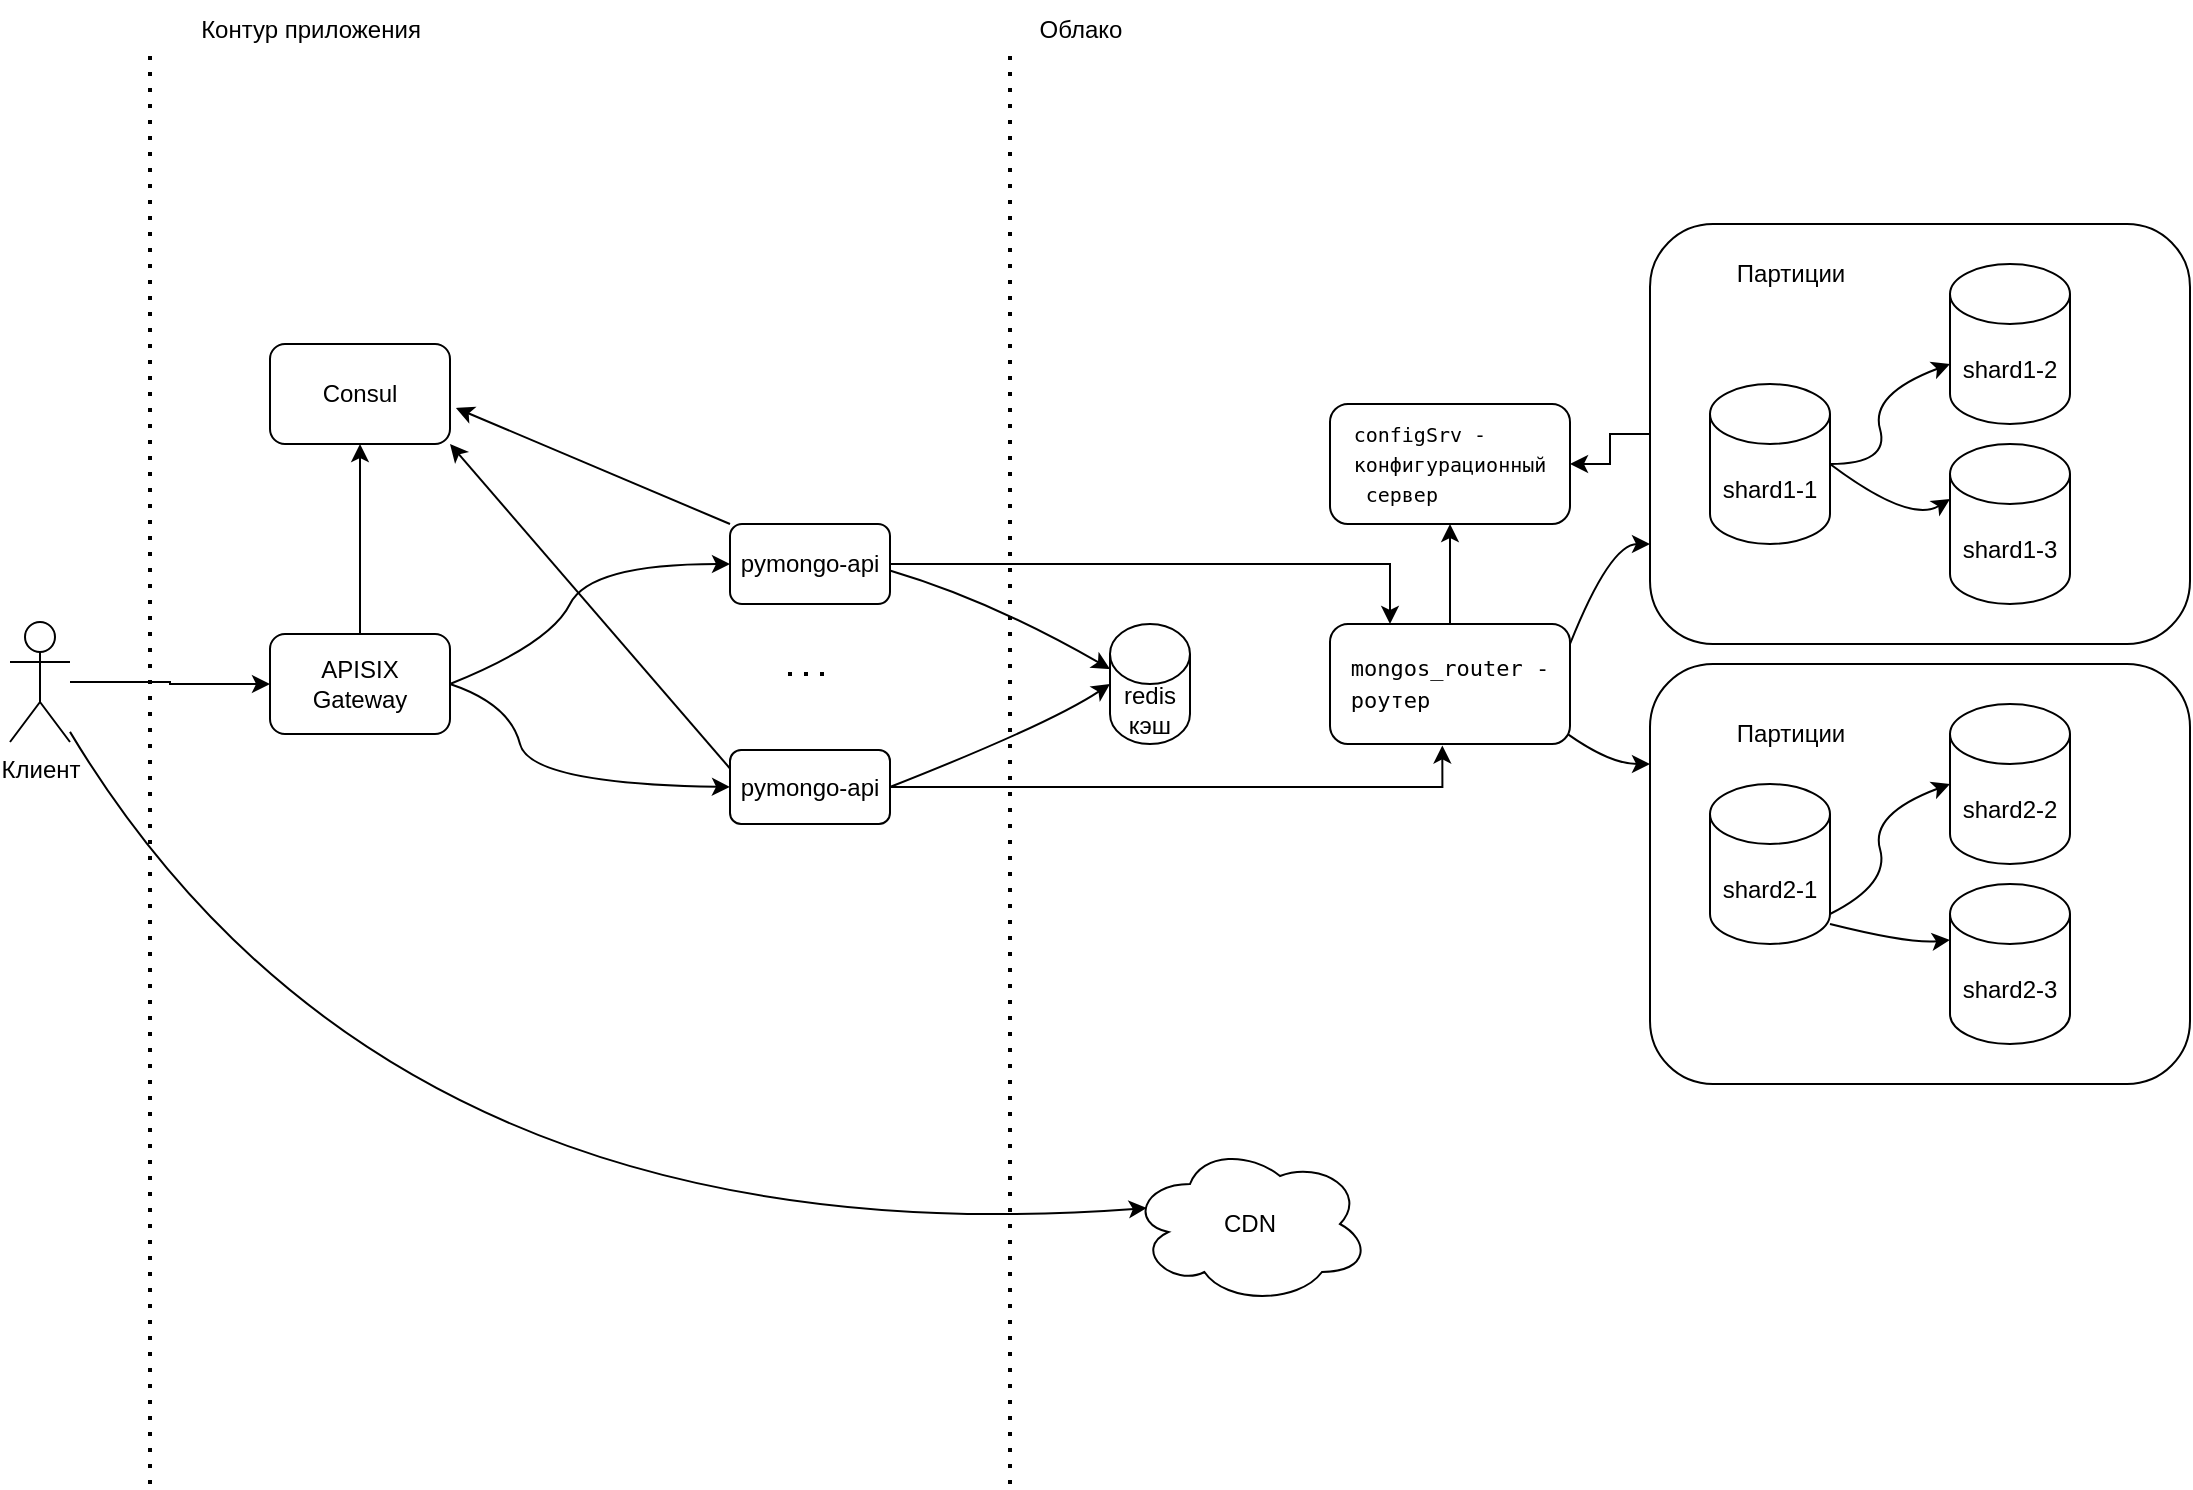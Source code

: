 <mxfile version="24.7.13">
  <diagram name="Page-1" id="-H_mtQnk-PTXWXPvYvuk">
    <mxGraphModel dx="1360" dy="1203" grid="1" gridSize="10" guides="1" tooltips="1" connect="1" arrows="1" fold="1" page="1" pageScale="1" pageWidth="1169" pageHeight="827" math="0" shadow="0">
      <root>
        <mxCell id="0" />
        <mxCell id="1" parent="0" />
        <mxCell id="8cPuCwgMG0-DC93ZxVvM-23" value="" style="rounded=1;whiteSpace=wrap;html=1;" vertex="1" parent="1">
          <mxGeometry x="880" y="380" width="270" height="210" as="geometry" />
        </mxCell>
        <mxCell id="8cPuCwgMG0-DC93ZxVvM-24" value="" style="edgeStyle=orthogonalEdgeStyle;rounded=0;orthogonalLoop=1;jettySize=auto;html=1;" edge="1" parent="1" source="8cPuCwgMG0-DC93ZxVvM-22" target="8cPuCwgMG0-DC93ZxVvM-2">
          <mxGeometry relative="1" as="geometry" />
        </mxCell>
        <mxCell id="8cPuCwgMG0-DC93ZxVvM-22" value="" style="rounded=1;whiteSpace=wrap;html=1;align=left;" vertex="1" parent="1">
          <mxGeometry x="880" y="160" width="270" height="210" as="geometry" />
        </mxCell>
        <mxCell id="zA23MoTUsTF4_91t8viU-3" value="pymongo-api" style="rounded=1;whiteSpace=wrap;html=1;" parent="1" vertex="1">
          <mxGeometry x="420" y="423" width="80" height="37" as="geometry" />
        </mxCell>
        <mxCell id="zA23MoTUsTF4_91t8viU-4" style="edgeStyle=orthogonalEdgeStyle;rounded=0;orthogonalLoop=1;jettySize=auto;html=1;exitX=1;exitY=0.5;exitDx=0;exitDy=0;entryX=0.468;entryY=1.012;entryDx=0;entryDy=0;entryPerimeter=0;" parent="1" source="zA23MoTUsTF4_91t8viU-3" target="8cPuCwgMG0-DC93ZxVvM-1" edge="1">
          <mxGeometry relative="1" as="geometry">
            <mxPoint x="720" y="390" as="targetPoint" />
          </mxGeometry>
        </mxCell>
        <mxCell id="8cPuCwgMG0-DC93ZxVvM-1" value="&lt;div style=&quot;text-align: start; background-color: rgb(255, 255, 255); font-size: 11px; line-height: 50%;&quot;&gt;&lt;pre style=&quot;font-family: &amp;quot;JetBrains Mono&amp;quot;, monospace; line-height: 50%;&quot;&gt;mongos_router -&lt;/pre&gt;&lt;pre style=&quot;font-family: &amp;quot;JetBrains Mono&amp;quot;, monospace; line-height: 50%;&quot;&gt;роутер&lt;/pre&gt;&lt;/div&gt;" style="rounded=1;whiteSpace=wrap;html=1;" vertex="1" parent="1">
          <mxGeometry x="720" y="360" width="120" height="60" as="geometry" />
        </mxCell>
        <mxCell id="8cPuCwgMG0-DC93ZxVvM-2" value="&lt;div style=&quot;text-align: start; background-color: rgb(255, 255, 255); font-size: 10px; line-height: 50%;&quot;&gt;&lt;pre style=&quot;font-family: &amp;quot;JetBrains Mono&amp;quot;, monospace; line-height: 50%;&quot;&gt;configSrv -&lt;/pre&gt;&lt;pre style=&quot;font-family: &amp;quot;JetBrains Mono&amp;quot;, monospace; line-height: 50%;&quot;&gt;конфигурационный&lt;/pre&gt;&lt;pre style=&quot;font-family: &amp;quot;JetBrains Mono&amp;quot;, monospace; line-height: 50%;&quot;&gt; сервер&lt;/pre&gt;&lt;/div&gt;" style="rounded=1;whiteSpace=wrap;html=1;" vertex="1" parent="1">
          <mxGeometry x="720" y="250" width="120" height="60" as="geometry" />
        </mxCell>
        <mxCell id="8cPuCwgMG0-DC93ZxVvM-3" value="" style="endArrow=classic;html=1;rounded=0;entryX=0.5;entryY=1;entryDx=0;entryDy=0;" edge="1" parent="1" target="8cPuCwgMG0-DC93ZxVvM-2">
          <mxGeometry width="50" height="50" relative="1" as="geometry">
            <mxPoint x="780" y="360" as="sourcePoint" />
            <mxPoint x="830" y="310" as="targetPoint" />
          </mxGeometry>
        </mxCell>
        <mxCell id="8cPuCwgMG0-DC93ZxVvM-9" value="shard1-1" style="shape=cylinder3;whiteSpace=wrap;html=1;boundedLbl=1;backgroundOutline=1;size=15;" vertex="1" parent="1">
          <mxGeometry x="910" y="240" width="60" height="80" as="geometry" />
        </mxCell>
        <mxCell id="8cPuCwgMG0-DC93ZxVvM-10" value="shard2-1" style="shape=cylinder3;whiteSpace=wrap;html=1;boundedLbl=1;backgroundOutline=1;size=15;" vertex="1" parent="1">
          <mxGeometry x="910" y="440" width="60" height="80" as="geometry" />
        </mxCell>
        <mxCell id="8cPuCwgMG0-DC93ZxVvM-14" value="" style="curved=1;endArrow=classic;html=1;rounded=0;exitX=1;exitY=0.5;exitDx=0;exitDy=0;exitPerimeter=0;" edge="1" parent="1" source="8cPuCwgMG0-DC93ZxVvM-9">
          <mxGeometry width="50" height="50" relative="1" as="geometry">
            <mxPoint x="970" y="295" as="sourcePoint" />
            <mxPoint x="1030" y="230" as="targetPoint" />
            <Array as="points">
              <mxPoint x="1000" y="280" />
              <mxPoint x="990" y="245" />
            </Array>
          </mxGeometry>
        </mxCell>
        <mxCell id="8cPuCwgMG0-DC93ZxVvM-15" value="shard1-2" style="shape=cylinder3;whiteSpace=wrap;html=1;boundedLbl=1;backgroundOutline=1;size=15;" vertex="1" parent="1">
          <mxGeometry x="1030" y="180" width="60" height="80" as="geometry" />
        </mxCell>
        <mxCell id="8cPuCwgMG0-DC93ZxVvM-16" value="" style="curved=1;endArrow=classic;html=1;rounded=0;exitX=1;exitY=0.5;exitDx=0;exitDy=0;exitPerimeter=0;entryX=0;entryY=0;entryDx=0;entryDy=27.5;entryPerimeter=0;" edge="1" parent="1" source="8cPuCwgMG0-DC93ZxVvM-9" target="8cPuCwgMG0-DC93ZxVvM-17">
          <mxGeometry width="50" height="50" relative="1" as="geometry">
            <mxPoint x="980" y="340" as="sourcePoint" />
            <mxPoint x="1040" y="320" as="targetPoint" />
            <Array as="points">
              <mxPoint x="1010" y="310" />
            </Array>
          </mxGeometry>
        </mxCell>
        <mxCell id="8cPuCwgMG0-DC93ZxVvM-17" value="shard1-3" style="shape=cylinder3;whiteSpace=wrap;html=1;boundedLbl=1;backgroundOutline=1;size=15;" vertex="1" parent="1">
          <mxGeometry x="1030" y="270" width="60" height="80" as="geometry" />
        </mxCell>
        <mxCell id="8cPuCwgMG0-DC93ZxVvM-18" value="shard2-2" style="shape=cylinder3;whiteSpace=wrap;html=1;boundedLbl=1;backgroundOutline=1;size=15;" vertex="1" parent="1">
          <mxGeometry x="1030" y="400" width="60" height="80" as="geometry" />
        </mxCell>
        <mxCell id="8cPuCwgMG0-DC93ZxVvM-19" value="shard2-3" style="shape=cylinder3;whiteSpace=wrap;html=1;boundedLbl=1;backgroundOutline=1;size=15;" vertex="1" parent="1">
          <mxGeometry x="1030" y="490" width="60" height="80" as="geometry" />
        </mxCell>
        <mxCell id="8cPuCwgMG0-DC93ZxVvM-20" value="" style="curved=1;endArrow=classic;html=1;rounded=0;" edge="1" parent="1">
          <mxGeometry width="50" height="50" relative="1" as="geometry">
            <mxPoint x="970" y="505" as="sourcePoint" />
            <mxPoint x="1030" y="440" as="targetPoint" />
            <Array as="points">
              <mxPoint x="1000" y="490" />
              <mxPoint x="990" y="455" />
            </Array>
          </mxGeometry>
        </mxCell>
        <mxCell id="8cPuCwgMG0-DC93ZxVvM-21" value="" style="curved=1;endArrow=classic;html=1;rounded=0;exitX=1;exitY=0.5;exitDx=0;exitDy=0;exitPerimeter=0;entryX=0;entryY=0;entryDx=0;entryDy=27.5;entryPerimeter=0;" edge="1" parent="1">
          <mxGeometry width="50" height="50" relative="1" as="geometry">
            <mxPoint x="970" y="510" as="sourcePoint" />
            <mxPoint x="1030" y="518" as="targetPoint" />
            <Array as="points">
              <mxPoint x="1010" y="520" />
            </Array>
          </mxGeometry>
        </mxCell>
        <mxCell id="8cPuCwgMG0-DC93ZxVvM-27" value="" style="curved=1;endArrow=classic;html=1;rounded=0;" edge="1" parent="1">
          <mxGeometry width="50" height="50" relative="1" as="geometry">
            <mxPoint x="840" y="370" as="sourcePoint" />
            <mxPoint x="880" y="320" as="targetPoint" />
            <Array as="points">
              <mxPoint x="860" y="320" />
            </Array>
          </mxGeometry>
        </mxCell>
        <mxCell id="8cPuCwgMG0-DC93ZxVvM-28" value="" style="curved=1;endArrow=classic;html=1;rounded=0;exitX=0.992;exitY=0.92;exitDx=0;exitDy=0;exitPerimeter=0;" edge="1" parent="1" source="8cPuCwgMG0-DC93ZxVvM-1">
          <mxGeometry width="50" height="50" relative="1" as="geometry">
            <mxPoint x="830" y="480" as="sourcePoint" />
            <mxPoint x="880" y="430" as="targetPoint" />
            <Array as="points">
              <mxPoint x="860" y="430" />
            </Array>
          </mxGeometry>
        </mxCell>
        <mxCell id="8cPuCwgMG0-DC93ZxVvM-30" value="redis&lt;div&gt;кэш&lt;/div&gt;" style="shape=cylinder3;whiteSpace=wrap;html=1;boundedLbl=1;backgroundOutline=1;size=15;" vertex="1" parent="1">
          <mxGeometry x="610" y="360" width="40" height="60" as="geometry" />
        </mxCell>
        <mxCell id="8cPuCwgMG0-DC93ZxVvM-33" value="Партиции" style="text;html=1;align=center;verticalAlign=middle;resizable=0;points=[];autosize=1;strokeColor=none;fillColor=none;" vertex="1" parent="1">
          <mxGeometry x="910" y="170" width="80" height="30" as="geometry" />
        </mxCell>
        <mxCell id="8cPuCwgMG0-DC93ZxVvM-34" value="Партиции" style="text;html=1;align=center;verticalAlign=middle;resizable=0;points=[];autosize=1;strokeColor=none;fillColor=none;" vertex="1" parent="1">
          <mxGeometry x="910" y="400" width="80" height="30" as="geometry" />
        </mxCell>
        <mxCell id="8cPuCwgMG0-DC93ZxVvM-39" value="" style="edgeStyle=orthogonalEdgeStyle;rounded=0;orthogonalLoop=1;jettySize=auto;html=1;entryX=0.25;entryY=0;entryDx=0;entryDy=0;" edge="1" parent="1" source="8cPuCwgMG0-DC93ZxVvM-35" target="8cPuCwgMG0-DC93ZxVvM-1">
          <mxGeometry relative="1" as="geometry" />
        </mxCell>
        <mxCell id="8cPuCwgMG0-DC93ZxVvM-35" value="pymongo-api" style="rounded=1;whiteSpace=wrap;html=1;" vertex="1" parent="1">
          <mxGeometry x="420" y="310" width="80" height="40" as="geometry" />
        </mxCell>
        <mxCell id="8cPuCwgMG0-DC93ZxVvM-36" value="" style="curved=1;endArrow=classic;html=1;rounded=0;entryX=0;entryY=0.5;entryDx=0;entryDy=0;entryPerimeter=0;exitX=1;exitY=0.5;exitDx=0;exitDy=0;" edge="1" parent="1" source="zA23MoTUsTF4_91t8viU-3" target="8cPuCwgMG0-DC93ZxVvM-30">
          <mxGeometry width="50" height="50" relative="1" as="geometry">
            <mxPoint x="530" y="380" as="sourcePoint" />
            <mxPoint x="580" y="330" as="targetPoint" />
            <Array as="points">
              <mxPoint x="580" y="410" />
            </Array>
          </mxGeometry>
        </mxCell>
        <mxCell id="8cPuCwgMG0-DC93ZxVvM-37" value="" style="curved=1;endArrow=classic;html=1;rounded=0;exitX=0.999;exitY=0.581;exitDx=0;exitDy=0;exitPerimeter=0;entryX=0;entryY=0;entryDx=0;entryDy=22.5;entryPerimeter=0;" edge="1" parent="1" source="8cPuCwgMG0-DC93ZxVvM-35" target="8cPuCwgMG0-DC93ZxVvM-30">
          <mxGeometry width="50" height="50" relative="1" as="geometry">
            <mxPoint x="540" y="390" as="sourcePoint" />
            <mxPoint x="610" y="330" as="targetPoint" />
            <Array as="points">
              <mxPoint x="550" y="348" />
            </Array>
          </mxGeometry>
        </mxCell>
        <mxCell id="8cPuCwgMG0-DC93ZxVvM-45" value="" style="edgeStyle=orthogonalEdgeStyle;rounded=0;orthogonalLoop=1;jettySize=auto;html=1;" edge="1" parent="1" source="8cPuCwgMG0-DC93ZxVvM-40" target="8cPuCwgMG0-DC93ZxVvM-43">
          <mxGeometry relative="1" as="geometry" />
        </mxCell>
        <mxCell id="8cPuCwgMG0-DC93ZxVvM-40" value="APISIX&lt;div&gt;Gateway&lt;/div&gt;" style="rounded=1;whiteSpace=wrap;html=1;" vertex="1" parent="1">
          <mxGeometry x="190" y="365" width="90" height="50" as="geometry" />
        </mxCell>
        <mxCell id="8cPuCwgMG0-DC93ZxVvM-41" value="" style="curved=1;endArrow=classic;html=1;rounded=0;entryX=0;entryY=0.5;entryDx=0;entryDy=0;exitX=1;exitY=0.5;exitDx=0;exitDy=0;" edge="1" parent="1" source="8cPuCwgMG0-DC93ZxVvM-40" target="8cPuCwgMG0-DC93ZxVvM-35">
          <mxGeometry width="50" height="50" relative="1" as="geometry">
            <mxPoint x="280" y="370" as="sourcePoint" />
            <mxPoint x="330" y="320" as="targetPoint" />
            <Array as="points">
              <mxPoint x="330" y="370" />
              <mxPoint x="350" y="330" />
            </Array>
          </mxGeometry>
        </mxCell>
        <mxCell id="8cPuCwgMG0-DC93ZxVvM-42" value="" style="curved=1;endArrow=classic;html=1;rounded=0;entryX=0;entryY=0.5;entryDx=0;entryDy=0;" edge="1" parent="1" target="zA23MoTUsTF4_91t8viU-3">
          <mxGeometry width="50" height="50" relative="1" as="geometry">
            <mxPoint x="280" y="390" as="sourcePoint" />
            <mxPoint x="330" y="340" as="targetPoint" />
            <Array as="points">
              <mxPoint x="310" y="400" />
              <mxPoint x="320" y="440" />
            </Array>
          </mxGeometry>
        </mxCell>
        <mxCell id="8cPuCwgMG0-DC93ZxVvM-43" value="Consul" style="rounded=1;whiteSpace=wrap;html=1;" vertex="1" parent="1">
          <mxGeometry x="190" y="220" width="90" height="50" as="geometry" />
        </mxCell>
        <mxCell id="8cPuCwgMG0-DC93ZxVvM-47" value="" style="endArrow=classic;html=1;rounded=0;entryX=1;entryY=1;entryDx=0;entryDy=0;exitX=0;exitY=0.25;exitDx=0;exitDy=0;" edge="1" parent="1" source="zA23MoTUsTF4_91t8viU-3" target="8cPuCwgMG0-DC93ZxVvM-43">
          <mxGeometry width="50" height="50" relative="1" as="geometry">
            <mxPoint x="420" y="423" as="sourcePoint" />
            <mxPoint x="470" y="373" as="targetPoint" />
          </mxGeometry>
        </mxCell>
        <mxCell id="8cPuCwgMG0-DC93ZxVvM-50" value="" style="endArrow=classic;html=1;rounded=0;entryX=1.033;entryY=0.64;entryDx=0;entryDy=0;entryPerimeter=0;exitX=0;exitY=0;exitDx=0;exitDy=0;" edge="1" parent="1" source="8cPuCwgMG0-DC93ZxVvM-35" target="8cPuCwgMG0-DC93ZxVvM-43">
          <mxGeometry width="50" height="50" relative="1" as="geometry">
            <mxPoint x="420" y="310" as="sourcePoint" />
            <mxPoint x="470" y="260" as="targetPoint" />
          </mxGeometry>
        </mxCell>
        <mxCell id="8cPuCwgMG0-DC93ZxVvM-51" value="" style="endArrow=none;dashed=1;html=1;dashPattern=1 3;strokeWidth=2;rounded=0;" edge="1" parent="1">
          <mxGeometry width="50" height="50" relative="1" as="geometry">
            <mxPoint x="467" y="385" as="sourcePoint" />
            <mxPoint x="447" y="385" as="targetPoint" />
            <Array as="points">
              <mxPoint x="467" y="385" />
            </Array>
          </mxGeometry>
        </mxCell>
        <mxCell id="8cPuCwgMG0-DC93ZxVvM-57" value="" style="edgeStyle=orthogonalEdgeStyle;rounded=0;orthogonalLoop=1;jettySize=auto;html=1;" edge="1" parent="1" source="8cPuCwgMG0-DC93ZxVvM-52" target="8cPuCwgMG0-DC93ZxVvM-40">
          <mxGeometry relative="1" as="geometry" />
        </mxCell>
        <mxCell id="8cPuCwgMG0-DC93ZxVvM-52" value="Клиент" style="shape=umlActor;verticalLabelPosition=bottom;verticalAlign=top;html=1;outlineConnect=0;" vertex="1" parent="1">
          <mxGeometry x="60" y="359" width="30" height="60" as="geometry" />
        </mxCell>
        <mxCell id="8cPuCwgMG0-DC93ZxVvM-58" value="" style="endArrow=none;dashed=1;html=1;dashPattern=1 3;strokeWidth=2;rounded=0;" edge="1" parent="1">
          <mxGeometry width="50" height="50" relative="1" as="geometry">
            <mxPoint x="560" y="790" as="sourcePoint" />
            <mxPoint x="560" y="70" as="targetPoint" />
          </mxGeometry>
        </mxCell>
        <mxCell id="8cPuCwgMG0-DC93ZxVvM-59" value="Облако" style="text;html=1;align=center;verticalAlign=middle;resizable=0;points=[];autosize=1;strokeColor=none;fillColor=none;" vertex="1" parent="1">
          <mxGeometry x="560" y="48" width="70" height="30" as="geometry" />
        </mxCell>
        <mxCell id="8cPuCwgMG0-DC93ZxVvM-60" value="CDN" style="ellipse;shape=cloud;whiteSpace=wrap;html=1;" vertex="1" parent="1">
          <mxGeometry x="620" y="620" width="120" height="80" as="geometry" />
        </mxCell>
        <mxCell id="8cPuCwgMG0-DC93ZxVvM-61" value="" style="curved=1;endArrow=classic;html=1;rounded=0;entryX=0.07;entryY=0.4;entryDx=0;entryDy=0;entryPerimeter=0;" edge="1" parent="1" source="8cPuCwgMG0-DC93ZxVvM-52" target="8cPuCwgMG0-DC93ZxVvM-60">
          <mxGeometry width="50" height="50" relative="1" as="geometry">
            <mxPoint x="590" y="550" as="sourcePoint" />
            <mxPoint x="640" y="500" as="targetPoint" />
            <Array as="points">
              <mxPoint x="250" y="680" />
            </Array>
          </mxGeometry>
        </mxCell>
        <mxCell id="8cPuCwgMG0-DC93ZxVvM-62" value="" style="endArrow=none;dashed=1;html=1;dashPattern=1 3;strokeWidth=2;rounded=0;" edge="1" parent="1">
          <mxGeometry width="50" height="50" relative="1" as="geometry">
            <mxPoint x="130" y="790" as="sourcePoint" />
            <mxPoint x="130" y="70" as="targetPoint" />
          </mxGeometry>
        </mxCell>
        <mxCell id="8cPuCwgMG0-DC93ZxVvM-63" value="Контур приложения" style="text;html=1;align=center;verticalAlign=middle;resizable=0;points=[];autosize=1;strokeColor=none;fillColor=none;" vertex="1" parent="1">
          <mxGeometry x="140" y="48" width="140" height="30" as="geometry" />
        </mxCell>
      </root>
    </mxGraphModel>
  </diagram>
</mxfile>
